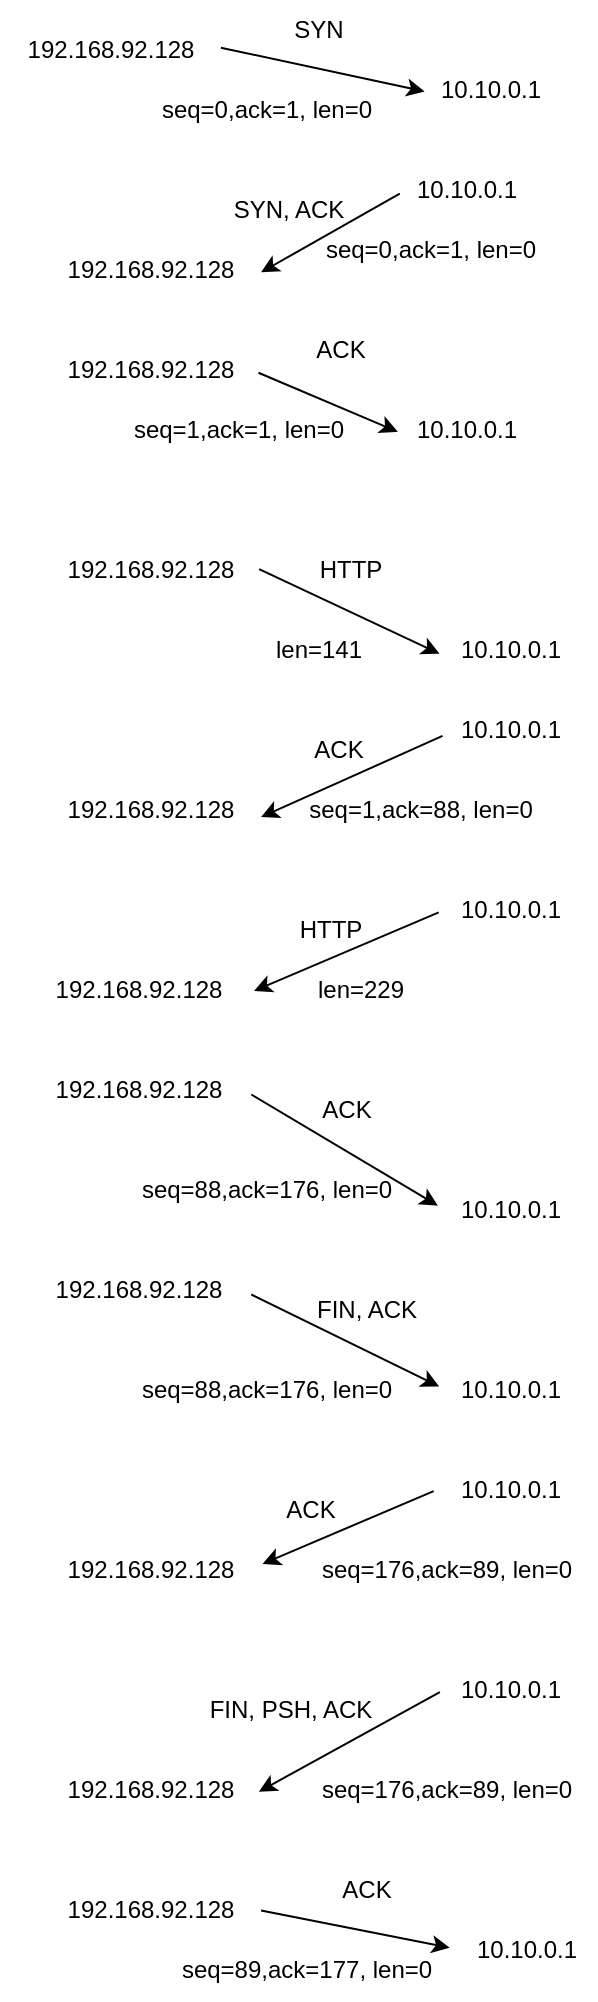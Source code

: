 <mxfile version="27.0.5">
  <diagram name="Page-1" id="wutBDkhWbQ-scgqLzm_1">
    <mxGraphModel dx="2526" dy="1271" grid="1" gridSize="10" guides="1" tooltips="1" connect="1" arrows="1" fold="1" page="1" pageScale="1" pageWidth="827" pageHeight="1169" math="0" shadow="0">
      <root>
        <mxCell id="0" />
        <mxCell id="1" parent="0" />
        <mxCell id="GKN7VQEKlt-6gVlBHE5--1" value="" style="endArrow=classic;html=1;rounded=0;entryX=0.033;entryY=0.524;entryDx=0;entryDy=0;entryPerimeter=0;exitX=1.004;exitY=0.462;exitDx=0;exitDy=0;exitPerimeter=0;" edge="1" parent="1" source="GKN7VQEKlt-6gVlBHE5--2" target="GKN7VQEKlt-6gVlBHE5--3">
          <mxGeometry width="50" height="50" relative="1" as="geometry">
            <mxPoint x="374" y="105" as="sourcePoint" />
            <mxPoint x="474" y="125" as="targetPoint" />
          </mxGeometry>
        </mxCell>
        <mxCell id="GKN7VQEKlt-6gVlBHE5--2" value="192.168.92.128" style="text;html=1;align=center;verticalAlign=middle;resizable=0;points=[];autosize=1;strokeColor=none;fillColor=none;" vertex="1" parent="1">
          <mxGeometry x="264" y="95" width="110" height="30" as="geometry" />
        </mxCell>
        <mxCell id="GKN7VQEKlt-6gVlBHE5--3" value="10.10.0.1" style="text;html=1;align=center;verticalAlign=middle;resizable=0;points=[];autosize=1;strokeColor=none;fillColor=none;" vertex="1" parent="1">
          <mxGeometry x="474" y="115" width="70" height="30" as="geometry" />
        </mxCell>
        <mxCell id="GKN7VQEKlt-6gVlBHE5--4" value="SYN" style="text;html=1;align=center;verticalAlign=middle;resizable=0;points=[];autosize=1;strokeColor=none;fillColor=none;" vertex="1" parent="1">
          <mxGeometry x="398" y="85" width="50" height="30" as="geometry" />
        </mxCell>
        <mxCell id="GKN7VQEKlt-6gVlBHE5--6" value="" style="endArrow=classic;html=1;rounded=0;exitX=0.027;exitY=0.561;exitDx=0;exitDy=0;exitPerimeter=0;entryX=1.005;entryY=0.538;entryDx=0;entryDy=0;entryPerimeter=0;" edge="1" parent="1" source="GKN7VQEKlt-6gVlBHE5--7" target="GKN7VQEKlt-6gVlBHE5--9">
          <mxGeometry width="50" height="50" relative="1" as="geometry">
            <mxPoint x="362" y="155" as="sourcePoint" />
            <mxPoint x="364" y="205" as="targetPoint" />
          </mxGeometry>
        </mxCell>
        <mxCell id="GKN7VQEKlt-6gVlBHE5--7" value="10.10.0.1" style="text;html=1;align=center;verticalAlign=middle;resizable=0;points=[];autosize=1;strokeColor=none;fillColor=none;" vertex="1" parent="1">
          <mxGeometry x="462" y="165" width="70" height="30" as="geometry" />
        </mxCell>
        <mxCell id="GKN7VQEKlt-6gVlBHE5--8" value="SYN, ACK" style="text;html=1;align=center;verticalAlign=middle;resizable=0;points=[];autosize=1;strokeColor=none;fillColor=none;" vertex="1" parent="1">
          <mxGeometry x="368" y="175" width="80" height="30" as="geometry" />
        </mxCell>
        <mxCell id="GKN7VQEKlt-6gVlBHE5--9" value="192.168.92.128" style="text;html=1;align=center;verticalAlign=middle;resizable=0;points=[];autosize=1;strokeColor=none;fillColor=none;" vertex="1" parent="1">
          <mxGeometry x="284" y="205" width="110" height="30" as="geometry" />
        </mxCell>
        <mxCell id="GKN7VQEKlt-6gVlBHE5--10" value="192.168.92.128" style="text;html=1;align=center;verticalAlign=middle;resizable=0;points=[];autosize=1;strokeColor=none;fillColor=none;" vertex="1" parent="1">
          <mxGeometry x="284" y="255" width="110" height="30" as="geometry" />
        </mxCell>
        <mxCell id="GKN7VQEKlt-6gVlBHE5--11" value="10.10.0.1" style="text;html=1;align=center;verticalAlign=middle;resizable=0;points=[];autosize=1;strokeColor=none;fillColor=none;" vertex="1" parent="1">
          <mxGeometry x="462" y="285" width="70" height="30" as="geometry" />
        </mxCell>
        <mxCell id="GKN7VQEKlt-6gVlBHE5--12" value="" style="endArrow=classic;html=1;rounded=0;exitX=0.993;exitY=0.546;exitDx=0;exitDy=0;exitPerimeter=0;entryX=0.013;entryY=0.53;entryDx=0;entryDy=0;entryPerimeter=0;" edge="1" parent="1" source="GKN7VQEKlt-6gVlBHE5--10" target="GKN7VQEKlt-6gVlBHE5--11">
          <mxGeometry width="50" height="50" relative="1" as="geometry">
            <mxPoint x="404" y="215" as="sourcePoint" />
            <mxPoint x="454" y="165" as="targetPoint" />
          </mxGeometry>
        </mxCell>
        <mxCell id="GKN7VQEKlt-6gVlBHE5--14" value="ACK" style="text;html=1;align=center;verticalAlign=middle;resizable=0;points=[];autosize=1;strokeColor=none;fillColor=none;" vertex="1" parent="1">
          <mxGeometry x="409" y="245" width="50" height="30" as="geometry" />
        </mxCell>
        <mxCell id="GKN7VQEKlt-6gVlBHE5--15" value="seq=0,ack=1, len=0" style="text;html=1;align=center;verticalAlign=middle;resizable=0;points=[];autosize=1;strokeColor=none;fillColor=none;" vertex="1" parent="1">
          <mxGeometry x="332" y="125" width="130" height="30" as="geometry" />
        </mxCell>
        <mxCell id="GKN7VQEKlt-6gVlBHE5--16" value="seq=0,ack=1, len=0" style="text;html=1;align=center;verticalAlign=middle;resizable=0;points=[];autosize=1;strokeColor=none;fillColor=none;" vertex="1" parent="1">
          <mxGeometry x="414" y="195" width="130" height="30" as="geometry" />
        </mxCell>
        <mxCell id="GKN7VQEKlt-6gVlBHE5--17" value="seq=1,ack=1, len=0" style="text;html=1;align=center;verticalAlign=middle;resizable=0;points=[];autosize=1;strokeColor=none;fillColor=none;" vertex="1" parent="1">
          <mxGeometry x="318" y="285" width="130" height="30" as="geometry" />
        </mxCell>
        <mxCell id="GKN7VQEKlt-6gVlBHE5--18" value="192.168.92.128" style="text;html=1;align=center;verticalAlign=middle;resizable=0;points=[];autosize=1;strokeColor=none;fillColor=none;" vertex="1" parent="1">
          <mxGeometry x="284" y="355" width="110" height="30" as="geometry" />
        </mxCell>
        <mxCell id="GKN7VQEKlt-6gVlBHE5--19" value="10.10.0.1" style="text;html=1;align=center;verticalAlign=middle;resizable=0;points=[];autosize=1;strokeColor=none;fillColor=none;" vertex="1" parent="1">
          <mxGeometry x="484" y="395" width="70" height="30" as="geometry" />
        </mxCell>
        <mxCell id="GKN7VQEKlt-6gVlBHE5--20" value="" style="endArrow=classic;html=1;rounded=0;exitX=0.996;exitY=0.486;exitDx=0;exitDy=0;exitPerimeter=0;entryX=-0.003;entryY=0.563;entryDx=0;entryDy=0;entryPerimeter=0;" edge="1" parent="1" source="GKN7VQEKlt-6gVlBHE5--18" target="GKN7VQEKlt-6gVlBHE5--19">
          <mxGeometry width="50" height="50" relative="1" as="geometry">
            <mxPoint x="404" y="345" as="sourcePoint" />
            <mxPoint x="454" y="295" as="targetPoint" />
          </mxGeometry>
        </mxCell>
        <mxCell id="GKN7VQEKlt-6gVlBHE5--21" value="HTTP" style="text;html=1;align=center;verticalAlign=middle;resizable=0;points=[];autosize=1;strokeColor=none;fillColor=none;" vertex="1" parent="1">
          <mxGeometry x="414" y="355" width="50" height="30" as="geometry" />
        </mxCell>
        <mxCell id="GKN7VQEKlt-6gVlBHE5--22" value="len=141" style="text;html=1;align=center;verticalAlign=middle;resizable=0;points=[];autosize=1;strokeColor=none;fillColor=none;" vertex="1" parent="1">
          <mxGeometry x="388" y="395" width="70" height="30" as="geometry" />
        </mxCell>
        <mxCell id="GKN7VQEKlt-6gVlBHE5--23" value="10.10.0.1" style="text;html=1;align=center;verticalAlign=middle;resizable=0;points=[];autosize=1;strokeColor=none;fillColor=none;" vertex="1" parent="1">
          <mxGeometry x="484" y="435" width="70" height="30" as="geometry" />
        </mxCell>
        <mxCell id="GKN7VQEKlt-6gVlBHE5--24" value="192.168.92.128" style="text;html=1;align=center;verticalAlign=middle;resizable=0;points=[];autosize=1;strokeColor=none;fillColor=none;" vertex="1" parent="1">
          <mxGeometry x="284" y="475" width="110" height="30" as="geometry" />
        </mxCell>
        <mxCell id="GKN7VQEKlt-6gVlBHE5--25" value="" style="endArrow=classic;html=1;rounded=0;exitX=0.018;exitY=0.599;exitDx=0;exitDy=0;exitPerimeter=0;entryX=1.005;entryY=0.618;entryDx=0;entryDy=0;entryPerimeter=0;" edge="1" parent="1" source="GKN7VQEKlt-6gVlBHE5--23" target="GKN7VQEKlt-6gVlBHE5--24">
          <mxGeometry width="50" height="50" relative="1" as="geometry">
            <mxPoint x="404" y="435" as="sourcePoint" />
            <mxPoint x="454" y="385" as="targetPoint" />
          </mxGeometry>
        </mxCell>
        <mxCell id="GKN7VQEKlt-6gVlBHE5--26" value="ACK" style="text;html=1;align=center;verticalAlign=middle;resizable=0;points=[];autosize=1;strokeColor=none;fillColor=none;" vertex="1" parent="1">
          <mxGeometry x="408" y="445" width="50" height="30" as="geometry" />
        </mxCell>
        <mxCell id="GKN7VQEKlt-6gVlBHE5--27" value="seq=1,ack=88, len=0" style="text;html=1;align=center;verticalAlign=middle;resizable=0;points=[];autosize=1;strokeColor=none;fillColor=none;" vertex="1" parent="1">
          <mxGeometry x="404" y="475" width="140" height="30" as="geometry" />
        </mxCell>
        <mxCell id="GKN7VQEKlt-6gVlBHE5--28" value="10.10.0.1" style="text;html=1;align=center;verticalAlign=middle;resizable=0;points=[];autosize=1;strokeColor=none;fillColor=none;" vertex="1" parent="1">
          <mxGeometry x="484" y="525" width="70" height="30" as="geometry" />
        </mxCell>
        <mxCell id="GKN7VQEKlt-6gVlBHE5--29" value="192.168.92.128" style="text;html=1;align=center;verticalAlign=middle;resizable=0;points=[];autosize=1;strokeColor=none;fillColor=none;" vertex="1" parent="1">
          <mxGeometry x="278" y="565" width="110" height="30" as="geometry" />
        </mxCell>
        <mxCell id="GKN7VQEKlt-6gVlBHE5--31" value="" style="endArrow=classic;html=1;rounded=0;exitX=-0.009;exitY=0.539;exitDx=0;exitDy=0;exitPerimeter=0;entryX=1.028;entryY=0.515;entryDx=0;entryDy=0;entryPerimeter=0;" edge="1" parent="1" source="GKN7VQEKlt-6gVlBHE5--28" target="GKN7VQEKlt-6gVlBHE5--29">
          <mxGeometry width="50" height="50" relative="1" as="geometry">
            <mxPoint x="478" y="545" as="sourcePoint" />
            <mxPoint x="388" y="586" as="targetPoint" />
          </mxGeometry>
        </mxCell>
        <mxCell id="GKN7VQEKlt-6gVlBHE5--32" value="HTTP" style="text;html=1;align=center;verticalAlign=middle;resizable=0;points=[];autosize=1;strokeColor=none;fillColor=none;" vertex="1" parent="1">
          <mxGeometry x="404" y="535" width="50" height="30" as="geometry" />
        </mxCell>
        <mxCell id="GKN7VQEKlt-6gVlBHE5--33" value="len=229" style="text;html=1;align=center;verticalAlign=middle;resizable=0;points=[];autosize=1;strokeColor=none;fillColor=none;" vertex="1" parent="1">
          <mxGeometry x="409" y="565" width="70" height="30" as="geometry" />
        </mxCell>
        <mxCell id="GKN7VQEKlt-6gVlBHE5--34" value="192.168.92.128" style="text;html=1;align=center;verticalAlign=middle;resizable=0;points=[];autosize=1;strokeColor=none;fillColor=none;" vertex="1" parent="1">
          <mxGeometry x="278" y="615" width="110" height="30" as="geometry" />
        </mxCell>
        <mxCell id="GKN7VQEKlt-6gVlBHE5--35" value="10.10.0.1" style="text;html=1;align=center;verticalAlign=middle;resizable=0;points=[];autosize=1;strokeColor=none;fillColor=none;" vertex="1" parent="1">
          <mxGeometry x="484" y="675" width="70" height="30" as="geometry" />
        </mxCell>
        <mxCell id="GKN7VQEKlt-6gVlBHE5--36" value="" style="endArrow=classic;html=1;rounded=0;exitX=1.015;exitY=0.575;exitDx=0;exitDy=0;exitPerimeter=0;entryX=-0.015;entryY=0.428;entryDx=0;entryDy=0;entryPerimeter=0;" edge="1" parent="1" source="GKN7VQEKlt-6gVlBHE5--34" target="GKN7VQEKlt-6gVlBHE5--35">
          <mxGeometry width="50" height="50" relative="1" as="geometry">
            <mxPoint x="404" y="575" as="sourcePoint" />
            <mxPoint x="454" y="525" as="targetPoint" />
          </mxGeometry>
        </mxCell>
        <mxCell id="GKN7VQEKlt-6gVlBHE5--37" value="ACK" style="text;html=1;align=center;verticalAlign=middle;resizable=0;points=[];autosize=1;strokeColor=none;fillColor=none;" vertex="1" parent="1">
          <mxGeometry x="412" y="625" width="50" height="30" as="geometry" />
        </mxCell>
        <mxCell id="GKN7VQEKlt-6gVlBHE5--38" value="seq=88,ack=176, len=0" style="text;html=1;align=center;verticalAlign=middle;resizable=0;points=[];autosize=1;strokeColor=none;fillColor=none;" vertex="1" parent="1">
          <mxGeometry x="322" y="665" width="150" height="30" as="geometry" />
        </mxCell>
        <mxCell id="GKN7VQEKlt-6gVlBHE5--39" value="192.168.92.128" style="text;html=1;align=center;verticalAlign=middle;resizable=0;points=[];autosize=1;strokeColor=none;fillColor=none;" vertex="1" parent="1">
          <mxGeometry x="278" y="715" width="110" height="30" as="geometry" />
        </mxCell>
        <mxCell id="GKN7VQEKlt-6gVlBHE5--40" value="10.10.0.1" style="text;html=1;align=center;verticalAlign=middle;resizable=0;points=[];autosize=1;strokeColor=none;fillColor=none;" vertex="1" parent="1">
          <mxGeometry x="484" y="765" width="70" height="30" as="geometry" />
        </mxCell>
        <mxCell id="GKN7VQEKlt-6gVlBHE5--41" value="" style="endArrow=classic;html=1;rounded=0;exitX=1.015;exitY=0.575;exitDx=0;exitDy=0;exitPerimeter=0;entryX=-0.006;entryY=0.441;entryDx=0;entryDy=0;entryPerimeter=0;" edge="1" parent="1" source="GKN7VQEKlt-6gVlBHE5--39" target="GKN7VQEKlt-6gVlBHE5--40">
          <mxGeometry width="50" height="50" relative="1" as="geometry">
            <mxPoint x="404" y="755" as="sourcePoint" />
            <mxPoint x="454" y="705" as="targetPoint" />
          </mxGeometry>
        </mxCell>
        <mxCell id="GKN7VQEKlt-6gVlBHE5--42" value="FIN, ACK" style="text;html=1;align=center;verticalAlign=middle;resizable=0;points=[];autosize=1;strokeColor=none;fillColor=none;" vertex="1" parent="1">
          <mxGeometry x="412" y="725" width="70" height="30" as="geometry" />
        </mxCell>
        <mxCell id="GKN7VQEKlt-6gVlBHE5--43" value="seq=88,ack=176, len=0" style="text;html=1;align=center;verticalAlign=middle;resizable=0;points=[];autosize=1;strokeColor=none;fillColor=none;" vertex="1" parent="1">
          <mxGeometry x="322" y="765" width="150" height="30" as="geometry" />
        </mxCell>
        <mxCell id="GKN7VQEKlt-6gVlBHE5--44" value="10.10.0.1" style="text;html=1;align=center;verticalAlign=middle;resizable=0;points=[];autosize=1;strokeColor=none;fillColor=none;" vertex="1" parent="1">
          <mxGeometry x="484" y="815" width="70" height="30" as="geometry" />
        </mxCell>
        <mxCell id="GKN7VQEKlt-6gVlBHE5--45" value="192.168.92.128" style="text;html=1;align=center;verticalAlign=middle;resizable=0;points=[];autosize=1;strokeColor=none;fillColor=none;" vertex="1" parent="1">
          <mxGeometry x="284" y="855" width="110" height="30" as="geometry" />
        </mxCell>
        <mxCell id="GKN7VQEKlt-6gVlBHE5--46" value="" style="endArrow=classic;html=1;rounded=0;exitX=-0.045;exitY=0.518;exitDx=0;exitDy=0;exitPerimeter=0;entryX=1.012;entryY=0.398;entryDx=0;entryDy=0;entryPerimeter=0;" edge="1" parent="1" source="GKN7VQEKlt-6gVlBHE5--44" target="GKN7VQEKlt-6gVlBHE5--45">
          <mxGeometry width="50" height="50" relative="1" as="geometry">
            <mxPoint x="395" y="825" as="sourcePoint" />
            <mxPoint x="445" y="775" as="targetPoint" />
          </mxGeometry>
        </mxCell>
        <mxCell id="GKN7VQEKlt-6gVlBHE5--47" value="ACK" style="text;html=1;align=center;verticalAlign=middle;resizable=0;points=[];autosize=1;strokeColor=none;fillColor=none;" vertex="1" parent="1">
          <mxGeometry x="394" y="825" width="50" height="30" as="geometry" />
        </mxCell>
        <mxCell id="GKN7VQEKlt-6gVlBHE5--48" value="seq=176,ack=89, len=0" style="text;html=1;align=center;verticalAlign=middle;resizable=0;points=[];autosize=1;strokeColor=none;fillColor=none;" vertex="1" parent="1">
          <mxGeometry x="412" y="855" width="150" height="30" as="geometry" />
        </mxCell>
        <mxCell id="GKN7VQEKlt-6gVlBHE5--49" value="10.10.0.1" style="text;html=1;align=center;verticalAlign=middle;resizable=0;points=[];autosize=1;strokeColor=none;fillColor=none;" vertex="1" parent="1">
          <mxGeometry x="484" y="915" width="70" height="30" as="geometry" />
        </mxCell>
        <mxCell id="GKN7VQEKlt-6gVlBHE5--50" value="192.168.92.128" style="text;html=1;align=center;verticalAlign=middle;resizable=0;points=[];autosize=1;strokeColor=none;fillColor=none;" vertex="1" parent="1">
          <mxGeometry x="284" y="965" width="110" height="30" as="geometry" />
        </mxCell>
        <mxCell id="GKN7VQEKlt-6gVlBHE5--51" value="" style="endArrow=classic;html=1;rounded=0;exitX=-0.001;exitY=0.534;exitDx=0;exitDy=0;exitPerimeter=0;entryX=0.995;entryY=0.528;entryDx=0;entryDy=0;entryPerimeter=0;" edge="1" parent="1" source="GKN7VQEKlt-6gVlBHE5--49" target="GKN7VQEKlt-6gVlBHE5--50">
          <mxGeometry width="50" height="50" relative="1" as="geometry">
            <mxPoint x="395" y="865" as="sourcePoint" />
            <mxPoint x="445" y="815" as="targetPoint" />
          </mxGeometry>
        </mxCell>
        <mxCell id="GKN7VQEKlt-6gVlBHE5--52" value="FIN, PSH, ACK" style="text;html=1;align=center;verticalAlign=middle;resizable=0;points=[];autosize=1;strokeColor=none;fillColor=none;" vertex="1" parent="1">
          <mxGeometry x="354" y="925" width="110" height="30" as="geometry" />
        </mxCell>
        <mxCell id="GKN7VQEKlt-6gVlBHE5--53" value="seq=176,ack=89, len=0" style="text;html=1;align=center;verticalAlign=middle;resizable=0;points=[];autosize=1;strokeColor=none;fillColor=none;" vertex="1" parent="1">
          <mxGeometry x="412" y="965" width="150" height="30" as="geometry" />
        </mxCell>
        <mxCell id="GKN7VQEKlt-6gVlBHE5--54" value="192.168.92.128" style="text;html=1;align=center;verticalAlign=middle;resizable=0;points=[];autosize=1;strokeColor=none;fillColor=none;" vertex="1" parent="1">
          <mxGeometry x="284" y="1025" width="110" height="30" as="geometry" />
        </mxCell>
        <mxCell id="GKN7VQEKlt-6gVlBHE5--55" value="10.10.0.1" style="text;html=1;align=center;verticalAlign=middle;resizable=0;points=[];autosize=1;strokeColor=none;fillColor=none;" vertex="1" parent="1">
          <mxGeometry x="492" y="1045" width="70" height="30" as="geometry" />
        </mxCell>
        <mxCell id="GKN7VQEKlt-6gVlBHE5--56" value="" style="endArrow=classic;html=1;rounded=0;exitX=1.005;exitY=0.507;exitDx=0;exitDy=0;exitPerimeter=0;entryX=-0.045;entryY=0.463;entryDx=0;entryDy=0;entryPerimeter=0;" edge="1" parent="1" source="GKN7VQEKlt-6gVlBHE5--54" target="GKN7VQEKlt-6gVlBHE5--55">
          <mxGeometry width="50" height="50" relative="1" as="geometry">
            <mxPoint x="395" y="965" as="sourcePoint" />
            <mxPoint x="445" y="915" as="targetPoint" />
          </mxGeometry>
        </mxCell>
        <mxCell id="GKN7VQEKlt-6gVlBHE5--57" value="ACK" style="text;html=1;align=center;verticalAlign=middle;resizable=0;points=[];autosize=1;strokeColor=none;fillColor=none;" vertex="1" parent="1">
          <mxGeometry x="422" y="1015" width="50" height="30" as="geometry" />
        </mxCell>
        <mxCell id="GKN7VQEKlt-6gVlBHE5--58" value="seq=89,ack=177, len=0" style="text;html=1;align=center;verticalAlign=middle;resizable=0;points=[];autosize=1;strokeColor=none;fillColor=none;" vertex="1" parent="1">
          <mxGeometry x="342" y="1055" width="150" height="30" as="geometry" />
        </mxCell>
      </root>
    </mxGraphModel>
  </diagram>
</mxfile>
